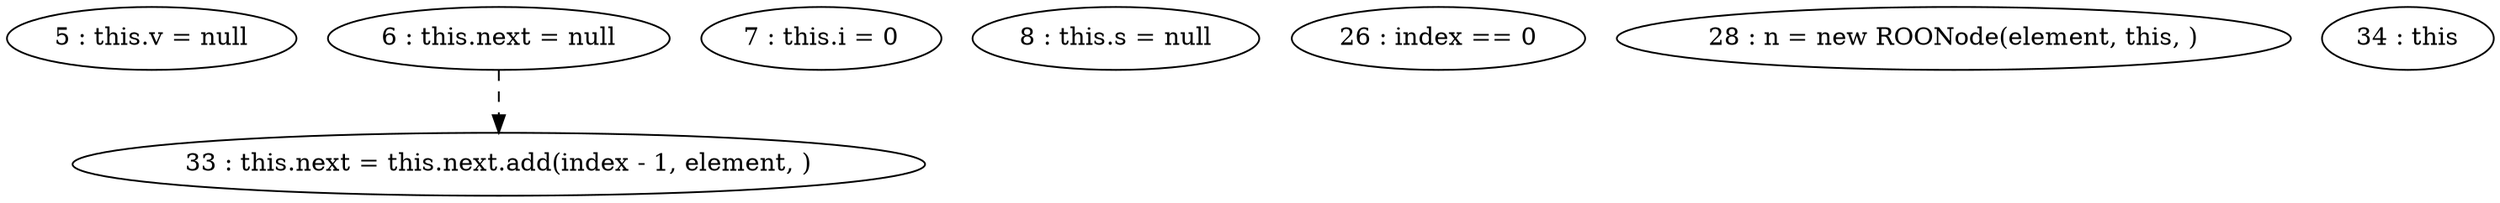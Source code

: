 digraph G {
"5 : this.v = null"
"6 : this.next = null"
"6 : this.next = null" -> "33 : this.next = this.next.add(index - 1, element, )" [style=dashed]
"7 : this.i = 0"
"8 : this.s = null"
"26 : index == 0"
"28 : n = new ROONode(element, this, )"
"33 : this.next = this.next.add(index - 1, element, )"
"34 : this"
}